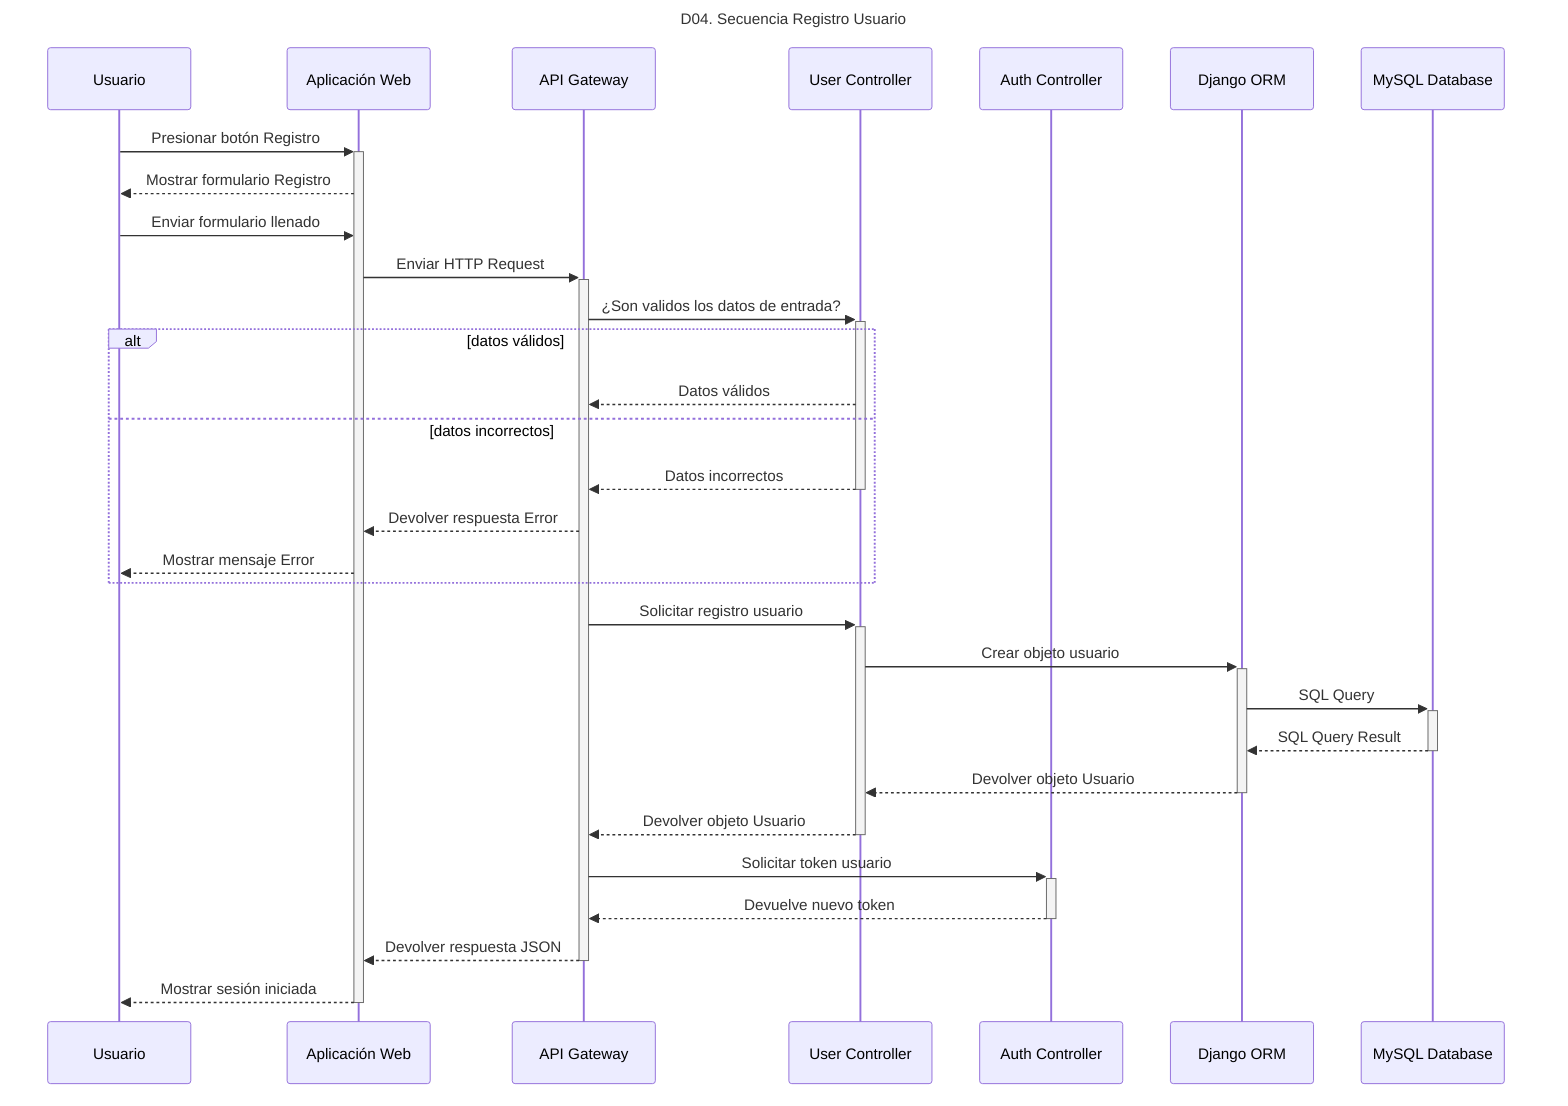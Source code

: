 sequenceDiagram
    Title: D04. Secuencia Registro Usuario
    participant User as Usuario
    participant WebApp as Aplicación Web
    participant API as API Gateway
    participant UserC as User Controller
    participant AuthC as Auth Controller
    participant DjangoORM as Django ORM
    participant MySQLDB as MySQL Database
    User->>+WebApp: Presionar botón Registro
    WebApp-->>User: Mostrar formulario Registro
    User->>WebApp: Enviar formulario llenado
    WebApp->>+API: Enviar HTTP Request
    API->>+UserC: ¿Son validos los datos de entrada?
    alt datos válidos
        UserC-->>API: Datos válidos   
    else datos incorrectos
        UserC-->>-API: Datos incorrectos
        API-->>WebApp: Devolver respuesta Error
        WebApp-->>User: Mostrar mensaje Error
    end
    API->>+UserC: Solicitar registro usuario
    UserC->>+DjangoORM: Crear objeto usuario
    DjangoORM->>+MySQLDB: SQL Query
    MySQLDB-->>-DjangoORM: SQL Query Result
    DjangoORM-->>-UserC: Devolver objeto Usuario
    UserC-->>-API: Devolver objeto Usuario
    API->>+AuthC: Solicitar token usuario
    AuthC-->>-API: Devuelve nuevo token
    API-->>-WebApp: Devolver respuesta JSON
    WebApp-->>-User: Mostrar sesión iniciada